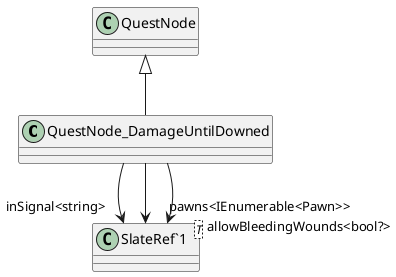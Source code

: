 @startuml
class QuestNode_DamageUntilDowned {
}
class "SlateRef`1"<T> {
}
QuestNode <|-- QuestNode_DamageUntilDowned
QuestNode_DamageUntilDowned --> "inSignal<string>" "SlateRef`1"
QuestNode_DamageUntilDowned --> "pawns<IEnumerable<Pawn>>" "SlateRef`1"
QuestNode_DamageUntilDowned --> "allowBleedingWounds<bool?>" "SlateRef`1"
@enduml
